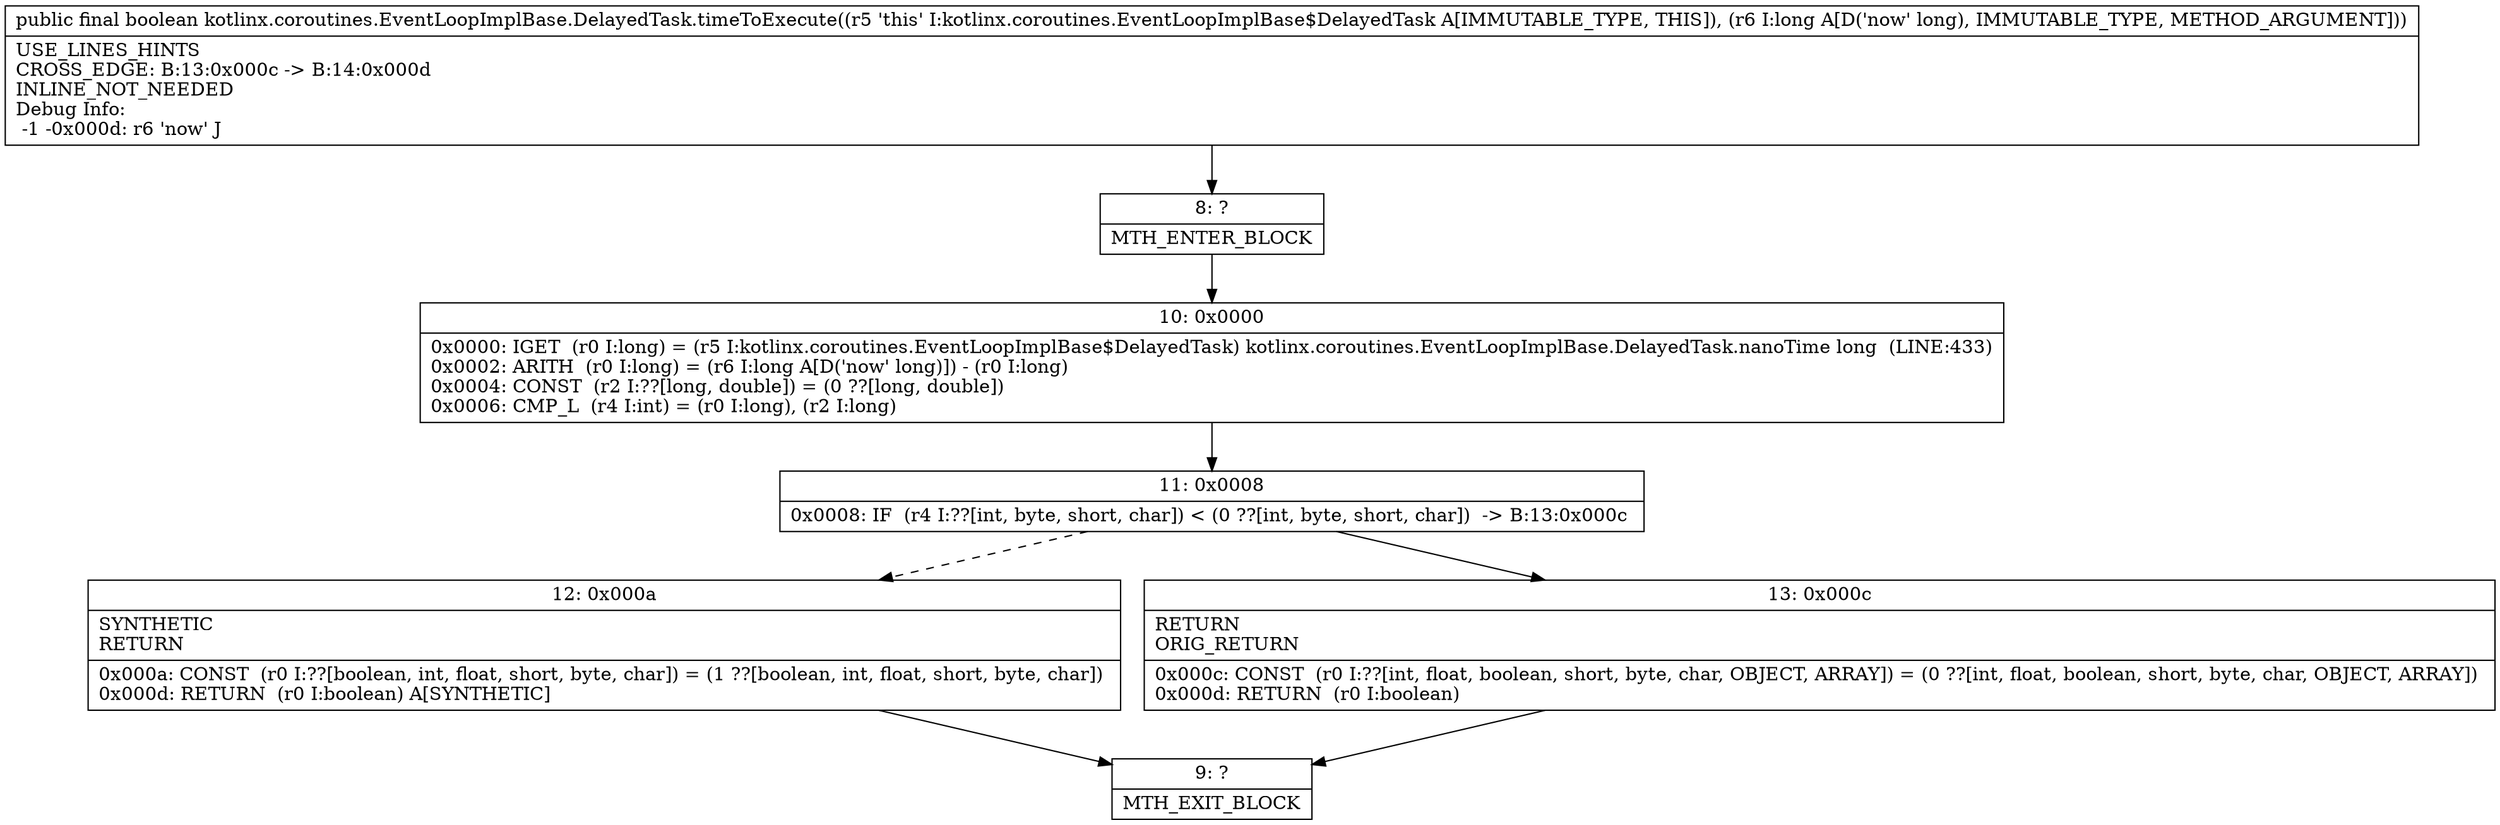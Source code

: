 digraph "CFG forkotlinx.coroutines.EventLoopImplBase.DelayedTask.timeToExecute(J)Z" {
Node_8 [shape=record,label="{8\:\ ?|MTH_ENTER_BLOCK\l}"];
Node_10 [shape=record,label="{10\:\ 0x0000|0x0000: IGET  (r0 I:long) = (r5 I:kotlinx.coroutines.EventLoopImplBase$DelayedTask) kotlinx.coroutines.EventLoopImplBase.DelayedTask.nanoTime long  (LINE:433)\l0x0002: ARITH  (r0 I:long) = (r6 I:long A[D('now' long)]) \- (r0 I:long) \l0x0004: CONST  (r2 I:??[long, double]) = (0 ??[long, double]) \l0x0006: CMP_L  (r4 I:int) = (r0 I:long), (r2 I:long) \l}"];
Node_11 [shape=record,label="{11\:\ 0x0008|0x0008: IF  (r4 I:??[int, byte, short, char]) \< (0 ??[int, byte, short, char])  \-\> B:13:0x000c \l}"];
Node_12 [shape=record,label="{12\:\ 0x000a|SYNTHETIC\lRETURN\l|0x000a: CONST  (r0 I:??[boolean, int, float, short, byte, char]) = (1 ??[boolean, int, float, short, byte, char]) \l0x000d: RETURN  (r0 I:boolean) A[SYNTHETIC]\l}"];
Node_9 [shape=record,label="{9\:\ ?|MTH_EXIT_BLOCK\l}"];
Node_13 [shape=record,label="{13\:\ 0x000c|RETURN\lORIG_RETURN\l|0x000c: CONST  (r0 I:??[int, float, boolean, short, byte, char, OBJECT, ARRAY]) = (0 ??[int, float, boolean, short, byte, char, OBJECT, ARRAY]) \l0x000d: RETURN  (r0 I:boolean) \l}"];
MethodNode[shape=record,label="{public final boolean kotlinx.coroutines.EventLoopImplBase.DelayedTask.timeToExecute((r5 'this' I:kotlinx.coroutines.EventLoopImplBase$DelayedTask A[IMMUTABLE_TYPE, THIS]), (r6 I:long A[D('now' long), IMMUTABLE_TYPE, METHOD_ARGUMENT]))  | USE_LINES_HINTS\lCROSS_EDGE: B:13:0x000c \-\> B:14:0x000d\lINLINE_NOT_NEEDED\lDebug Info:\l  \-1 \-0x000d: r6 'now' J\l}"];
MethodNode -> Node_8;Node_8 -> Node_10;
Node_10 -> Node_11;
Node_11 -> Node_12[style=dashed];
Node_11 -> Node_13;
Node_12 -> Node_9;
Node_13 -> Node_9;
}

